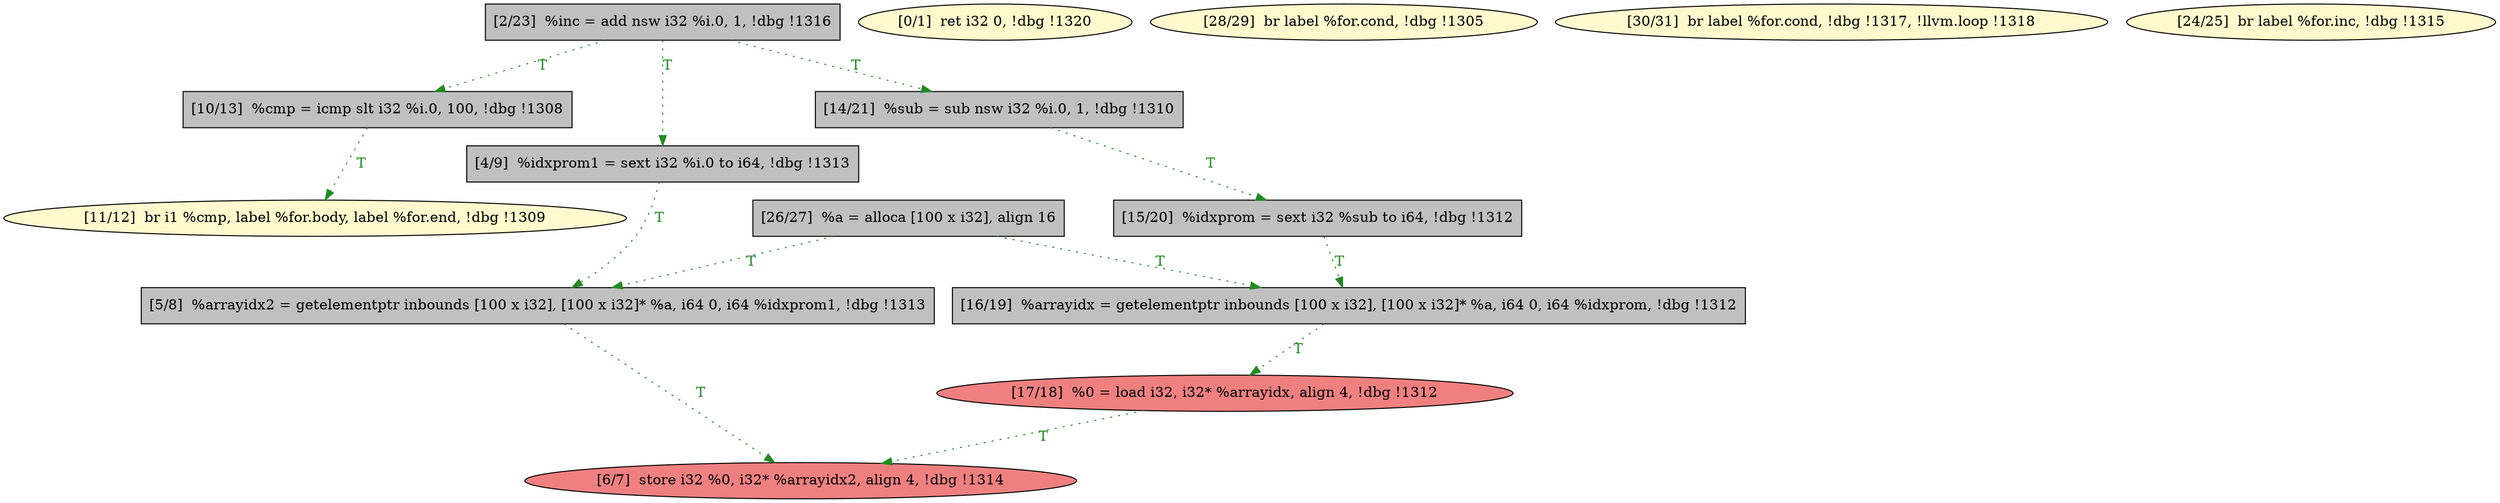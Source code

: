 
digraph G {


node60 [fillcolor=grey,label="[10/13]  %cmp = icmp slt i32 %i.0, 100, !dbg !1308",shape=rectangle,style=filled ]
node58 [fillcolor=grey,label="[5/8]  %arrayidx2 = getelementptr inbounds [100 x i32], [100 x i32]* %a, i64 0, i64 %idxprom1, !dbg !1313",shape=rectangle,style=filled ]
node56 [fillcolor=lemonchiffon,label="[0/1]  ret i32 0, !dbg !1320",shape=ellipse,style=filled ]
node55 [fillcolor=grey,label="[16/19]  %arrayidx = getelementptr inbounds [100 x i32], [100 x i32]* %a, i64 0, i64 %idxprom, !dbg !1312",shape=rectangle,style=filled ]
node54 [fillcolor=lemonchiffon,label="[28/29]  br label %for.cond, !dbg !1305",shape=ellipse,style=filled ]
node59 [fillcolor=grey,label="[4/9]  %idxprom1 = sext i32 %i.0 to i64, !dbg !1313",shape=rectangle,style=filled ]
node53 [fillcolor=lightcoral,label="[17/18]  %0 = load i32, i32* %arrayidx, align 4, !dbg !1312",shape=ellipse,style=filled ]
node47 [fillcolor=grey,label="[14/21]  %sub = sub nsw i32 %i.0, 1, !dbg !1310",shape=rectangle,style=filled ]
node52 [fillcolor=grey,label="[26/27]  %a = alloca [100 x i32], align 16",shape=rectangle,style=filled ]
node61 [fillcolor=lemonchiffon,label="[11/12]  br i1 %cmp, label %for.body, label %for.end, !dbg !1309",shape=ellipse,style=filled ]
node48 [fillcolor=lemonchiffon,label="[30/31]  br label %for.cond, !dbg !1317, !llvm.loop !1318",shape=ellipse,style=filled ]
node49 [fillcolor=grey,label="[15/20]  %idxprom = sext i32 %sub to i64, !dbg !1312",shape=rectangle,style=filled ]
node57 [fillcolor=lightcoral,label="[6/7]  store i32 %0, i32* %arrayidx2, align 4, !dbg !1314",shape=ellipse,style=filled ]
node50 [fillcolor=grey,label="[2/23]  %inc = add nsw i32 %i.0, 1, !dbg !1316",shape=rectangle,style=filled ]
node51 [fillcolor=lemonchiffon,label="[24/25]  br label %for.inc, !dbg !1315",shape=ellipse,style=filled ]

node52->node55 [style=dotted,color=forestgreen,label="T",fontcolor=forestgreen ]
node55->node53 [style=dotted,color=forestgreen,label="T",fontcolor=forestgreen ]
node47->node49 [style=dotted,color=forestgreen,label="T",fontcolor=forestgreen ]
node60->node61 [style=dotted,color=forestgreen,label="T",fontcolor=forestgreen ]
node58->node57 [style=dotted,color=forestgreen,label="T",fontcolor=forestgreen ]
node50->node59 [style=dotted,color=forestgreen,label="T",fontcolor=forestgreen ]
node49->node55 [style=dotted,color=forestgreen,label="T",fontcolor=forestgreen ]
node53->node57 [style=dotted,color=forestgreen,label="T",fontcolor=forestgreen ]
node50->node60 [style=dotted,color=forestgreen,label="T",fontcolor=forestgreen ]
node50->node47 [style=dotted,color=forestgreen,label="T",fontcolor=forestgreen ]
node52->node58 [style=dotted,color=forestgreen,label="T",fontcolor=forestgreen ]
node59->node58 [style=dotted,color=forestgreen,label="T",fontcolor=forestgreen ]


}
